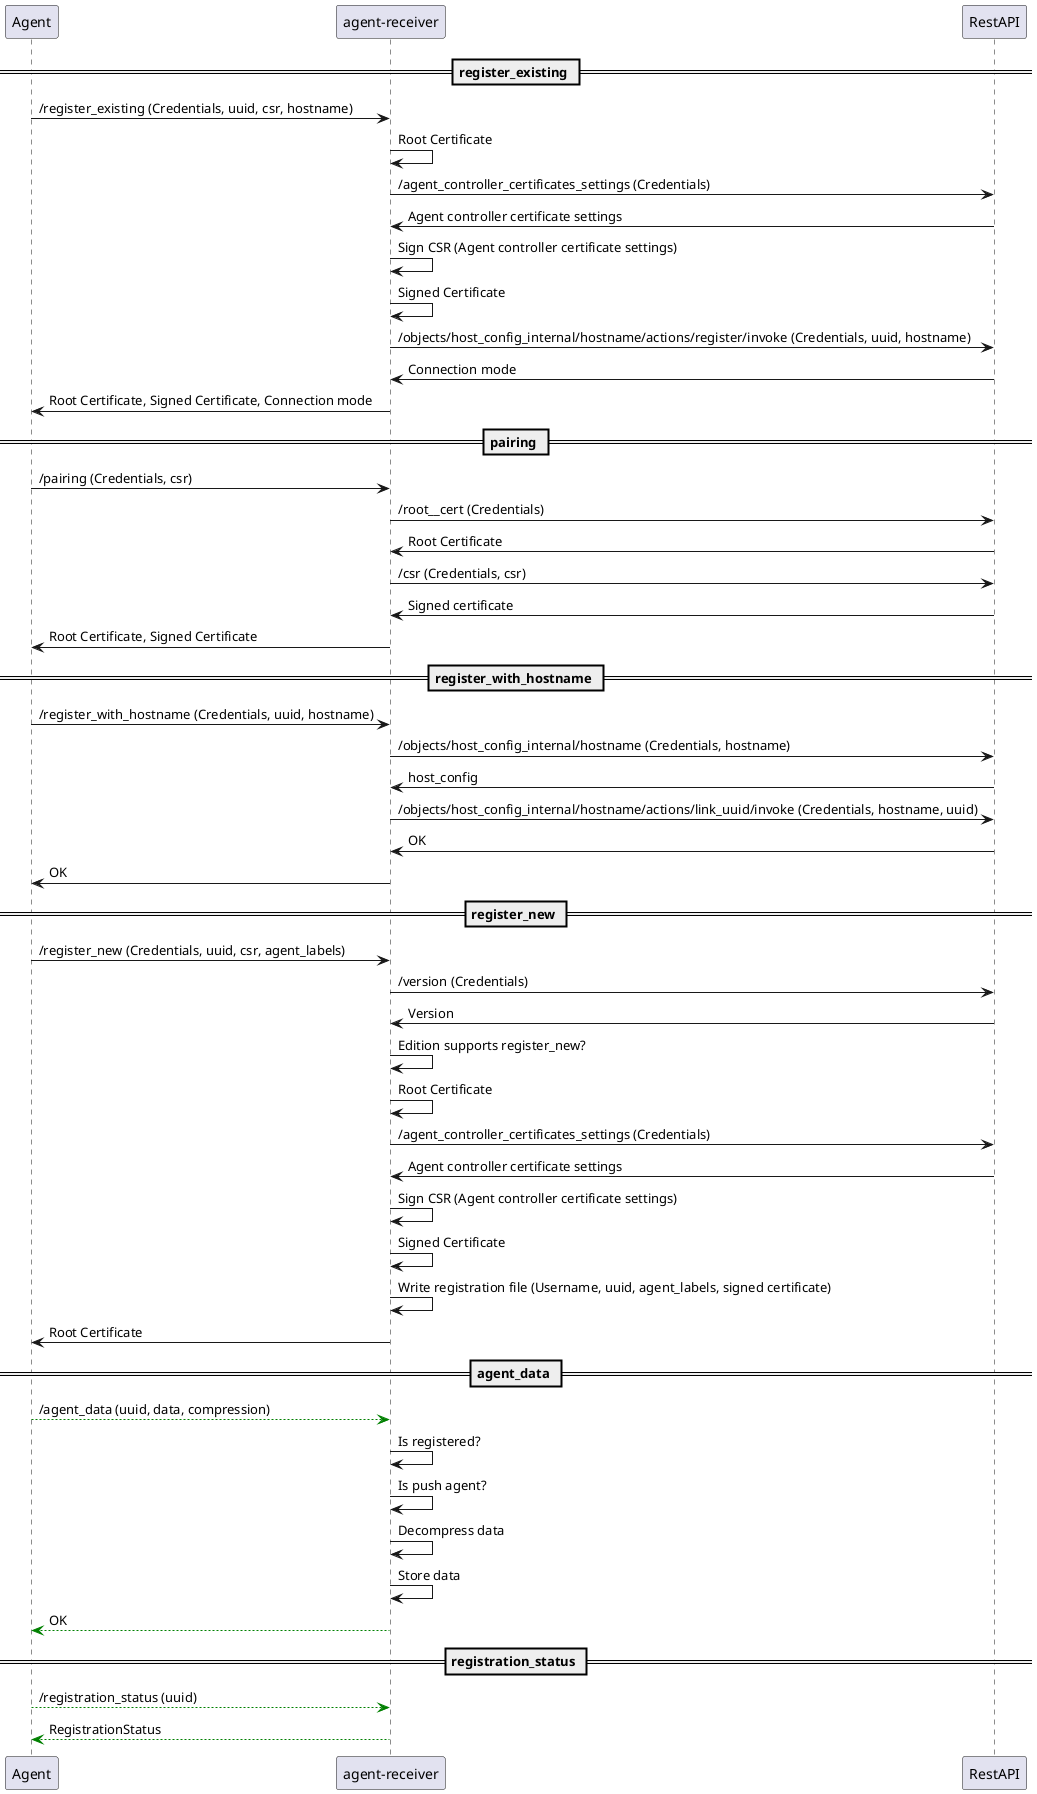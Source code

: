 @startuml

participant Agent as agent
participant "agent-receiver" as agent_receiver
participant "RestAPI" as rest_api

== register_existing ==

agent -> agent_receiver: /register_existing (Credentials, uuid, csr, hostname)
agent_receiver -> agent_receiver: Root Certificate
agent_receiver -> rest_api: /agent_controller_certificates_settings (Credentials)
rest_api -> agent_receiver: Agent controller certificate settings
agent_receiver -> agent_receiver: Sign CSR (Agent controller certificate settings)
agent_receiver -> agent_receiver: Signed Certificate
agent_receiver -> rest_api: /objects/host_config_internal/hostname/actions/register/invoke (Credentials, uuid, hostname)
rest_api -> agent_receiver: Connection mode
agent_receiver -> agent: Root Certificate, Signed Certificate, Connection mode


== pairing ==

agent -> agent_receiver:  /pairing (Credentials, csr)
agent_receiver -> rest_api: /root__cert (Credentials)
rest_api -> agent_receiver: Root Certificate
agent_receiver -> rest_api: /csr (Credentials, csr)
rest_api -> agent_receiver: Signed certificate
agent_receiver -> agent: Root Certificate, Signed Certificate


== register_with_hostname ==

agent -> agent_receiver: /register_with_hostname (Credentials, uuid, hostname)
agent_receiver -> rest_api: /objects/host_config_internal/hostname (Credentials, hostname)
rest_api -> agent_receiver: host_config
agent_receiver -> rest_api: /objects/host_config_internal/hostname/actions/link_uuid/invoke (Credentials, hostname, uuid)
rest_api -> agent_receiver: OK
agent_receiver -> agent: OK


== register_new ==

agent -> agent_receiver: /register_new (Credentials, uuid, csr, agent_labels)
agent_receiver -> rest_api: /version (Credentials)
rest_api -> agent_receiver: Version
agent_receiver -> agent_receiver: Edition supports register_new?
agent_receiver -> agent_receiver: Root Certificate
agent_receiver -> rest_api: /agent_controller_certificates_settings (Credentials)
rest_api -> agent_receiver: Agent controller certificate settings
agent_receiver -> agent_receiver: Sign CSR (Agent controller certificate settings)
agent_receiver -> agent_receiver: Signed Certificate
agent_receiver -> agent_receiver: Write registration file (Username, uuid, agent_labels, signed certificate)
agent_receiver -> agent: Root Certificate


== agent_data ==

agent -[#green]-> agent_receiver: /agent_data (uuid, data, compression)
agent_receiver -> agent_receiver: Is registered?
agent_receiver -> agent_receiver: Is push agent?
agent_receiver -> agent_receiver: Decompress data
agent_receiver -> agent_receiver: Store data
agent_receiver -[#green]-> agent: OK


== registration_status ==

agent -[#green]-> agent_receiver: /registration_status (uuid)
agent_receiver -[#green]-> agent: RegistrationStatus


@enduml
